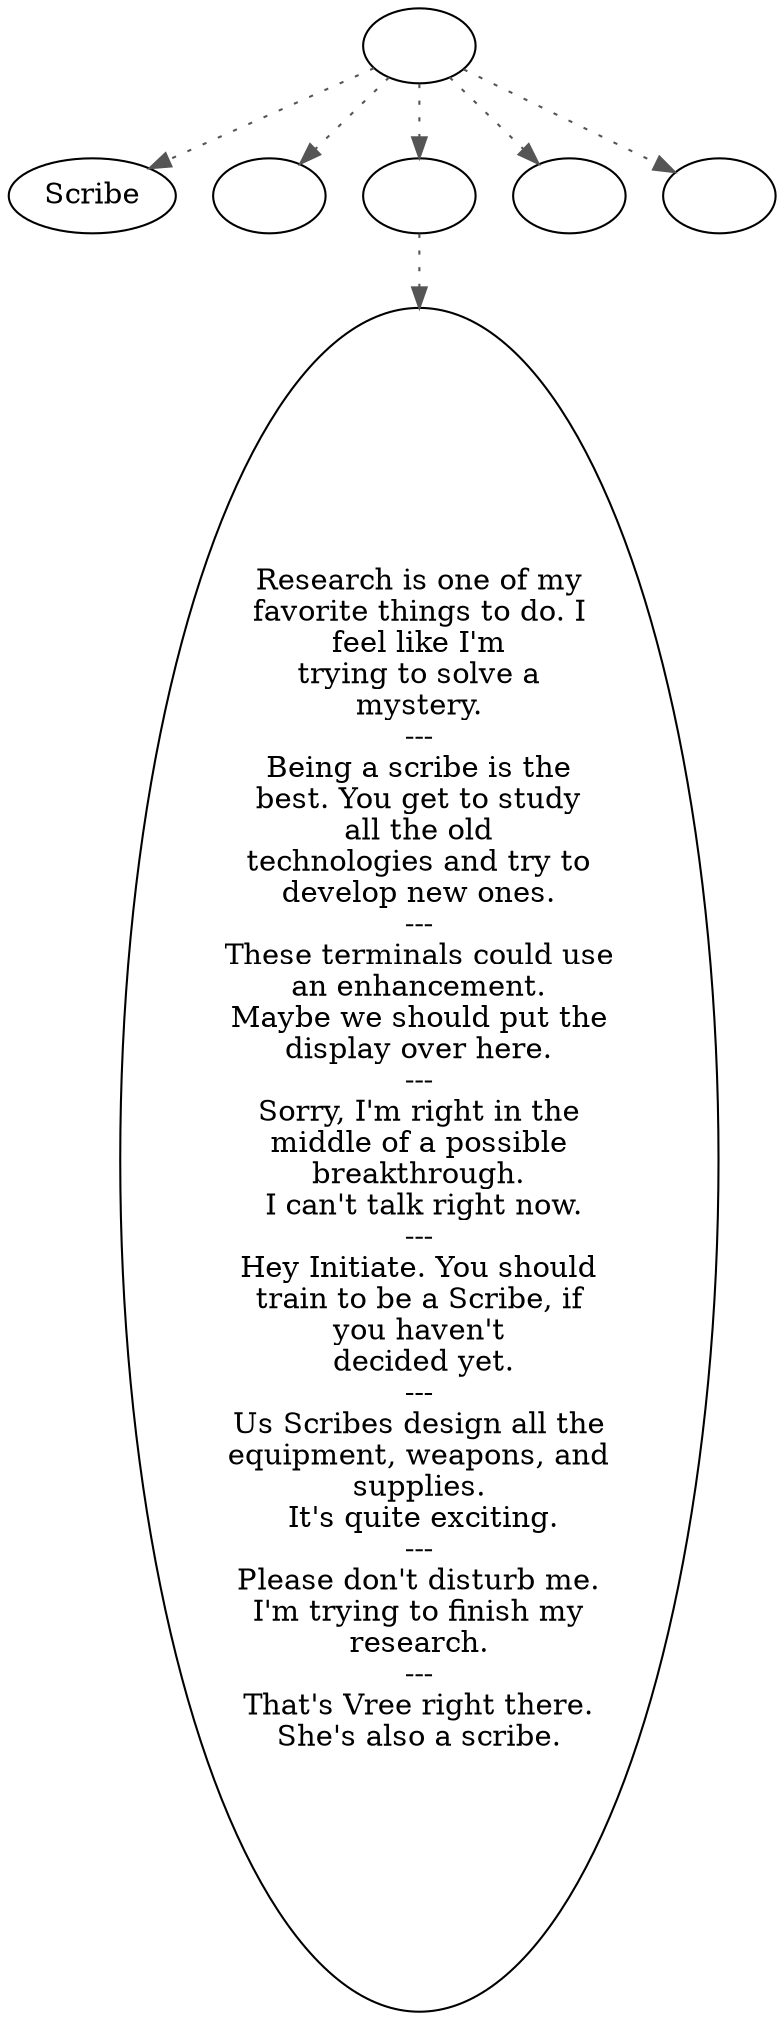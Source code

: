 digraph SCRIBEA {
  "start" [style=filled       fillcolor="#FFFFFF"       color="#000000"]
  "start" -> "look_at_p_proc" [style=dotted color="#555555"]
  "start" -> "pickup_p_proc" [style=dotted color="#555555"]
  "start" -> "talk_p_proc" [style=dotted color="#555555"]
  "start" -> "critter_p_proc" [style=dotted color="#555555"]
  "start" -> "destroy_p_proc" [style=dotted color="#555555"]
  "start" [label=""]
  "ScribeARandom" [style=filled       fillcolor="#FFFFFF"       color="#000000"]
  "ScribeARandom" [label="Research is one of my\nfavorite things to do. I\nfeel like I'm\ntrying to solve a\nmystery.\n---\nBeing a scribe is the\nbest. You get to study\nall the old\ntechnologies and try to\ndevelop new ones.\n---\nThese terminals could use\nan enhancement.\nMaybe we should put the\ndisplay over here.\n---\nSorry, I'm right in the\nmiddle of a possible\nbreakthrough.\n I can't talk right now.\n---\nHey Initiate. You should\ntrain to be a Scribe, if\nyou haven't\n decided yet.\n---\nUs Scribes design all the\nequipment, weapons, and\nsupplies.\n It's quite exciting.\n---\nPlease don't disturb me.\nI'm trying to finish my\nresearch.\n---\nThat's Vree right there.\nShe's also a scribe."]
  "critter_p_proc" [style=filled       fillcolor="#FFFFFF"       color="#000000"]
  "critter_p_proc" [label=""]
  "pickup_p_proc" [style=filled       fillcolor="#FFFFFF"       color="#000000"]
  "pickup_p_proc" [label=""]
  "talk_p_proc" [style=filled       fillcolor="#FFFFFF"       color="#000000"]
  "talk_p_proc" -> "ScribeARandom" [style=dotted color="#555555"]
  "talk_p_proc" [label=""]
  "destroy_p_proc" [style=filled       fillcolor="#FFFFFF"       color="#000000"]
  "destroy_p_proc" [label=""]
  "look_at_p_proc" [style=filled       fillcolor="#FFFFFF"       color="#000000"]
  "look_at_p_proc" [label="Scribe"]
}